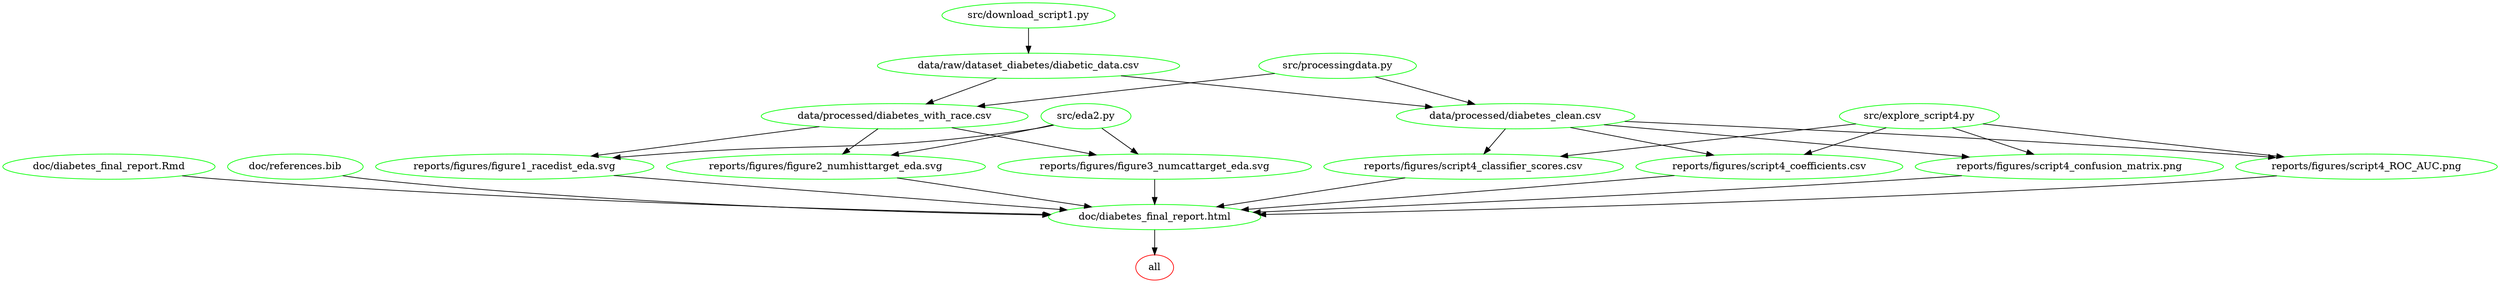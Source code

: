 digraph G {
n2[label="all", color="red"];
n14[label="data/processed/diabetes_clean.csv", color="green"];
n6[label="data/processed/diabetes_with_race.csv", color="green"];
n7[label="data/raw/dataset_diabetes/diabetic_data.csv", color="green"];
n4[label="doc/diabetes_final_report.Rmd", color="green"];
n3[label="doc/diabetes_final_report.html", color="green"];
n19[label="doc/references.bib", color="green"];
n5[label="reports/figures/figure1_racedist_eda.svg", color="green"];
n11[label="reports/figures/figure2_numhisttarget_eda.svg", color="green"];
n12[label="reports/figures/figure3_numcattarget_eda.svg", color="green"];
n17[label="reports/figures/script4_ROC_AUC.png", color="green"];
n13[label="reports/figures/script4_classifier_scores.csv", color="green"];
n18[label="reports/figures/script4_coefficients.csv", color="green"];
n16[label="reports/figures/script4_confusion_matrix.png", color="green"];
n8[label="src/download_script1.py", color="green"];
n10[label="src/eda2.py", color="green"];
n15[label="src/explore_script4.py", color="green"];
n9[label="src/processingdata.py", color="green"];
n3 -> n2 ; 
n7 -> n14 ; 
n9 -> n14 ; 
n7 -> n6 ; 
n9 -> n6 ; 
n8 -> n7 ; 
n4 -> n3 ; 
n19 -> n3 ; 
n5 -> n3 ; 
n11 -> n3 ; 
n12 -> n3 ; 
n17 -> n3 ; 
n13 -> n3 ; 
n18 -> n3 ; 
n16 -> n3 ; 
n6 -> n5 ; 
n10 -> n5 ; 
n6 -> n11 ; 
n10 -> n11 ; 
n6 -> n12 ; 
n10 -> n12 ; 
n14 -> n17 ; 
n15 -> n17 ; 
n14 -> n13 ; 
n15 -> n13 ; 
n14 -> n18 ; 
n15 -> n18 ; 
n14 -> n16 ; 
n15 -> n16 ; 
}
